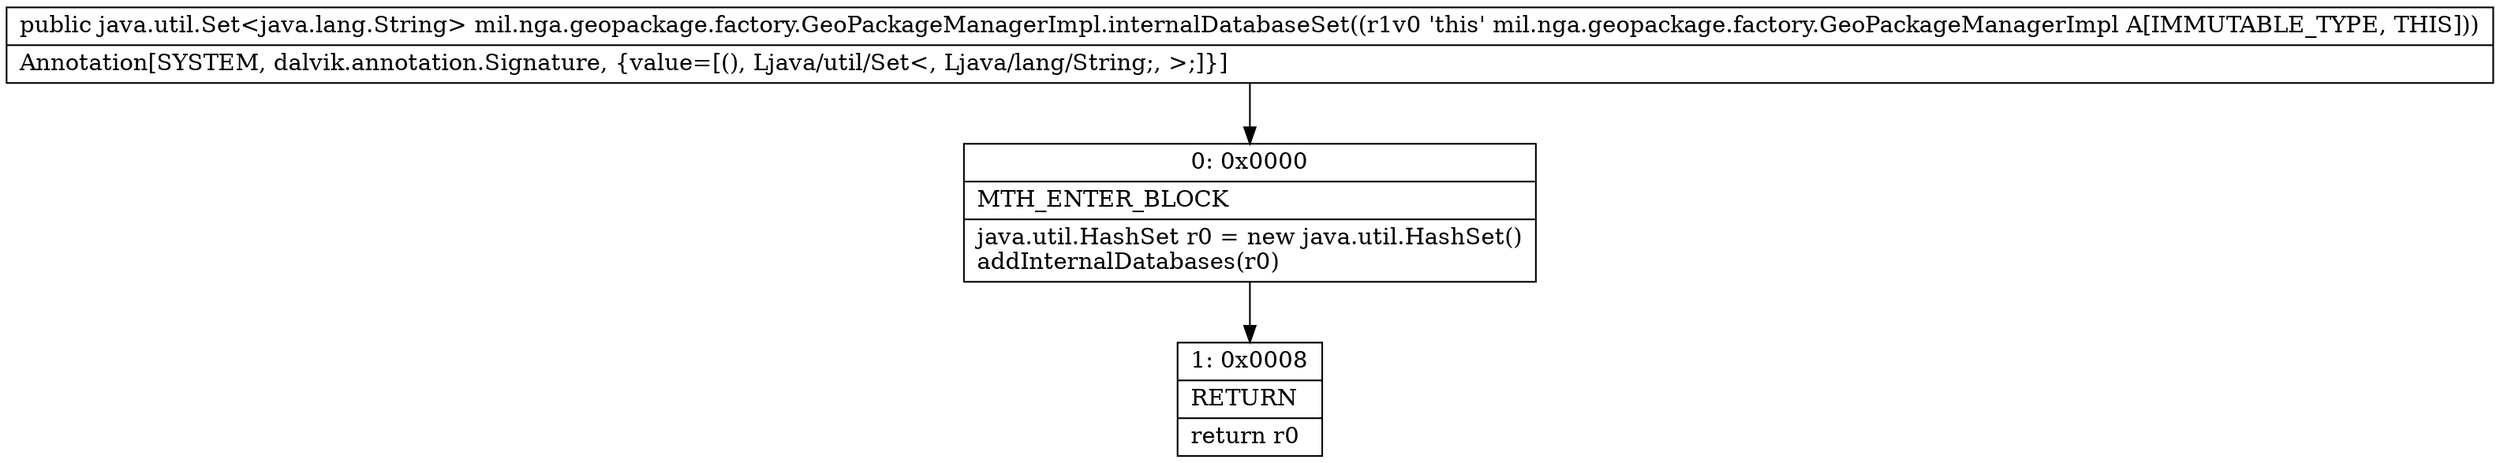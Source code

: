 digraph "CFG formil.nga.geopackage.factory.GeoPackageManagerImpl.internalDatabaseSet()Ljava\/util\/Set;" {
Node_0 [shape=record,label="{0\:\ 0x0000|MTH_ENTER_BLOCK\l|java.util.HashSet r0 = new java.util.HashSet()\laddInternalDatabases(r0)\l}"];
Node_1 [shape=record,label="{1\:\ 0x0008|RETURN\l|return r0\l}"];
MethodNode[shape=record,label="{public java.util.Set\<java.lang.String\> mil.nga.geopackage.factory.GeoPackageManagerImpl.internalDatabaseSet((r1v0 'this' mil.nga.geopackage.factory.GeoPackageManagerImpl A[IMMUTABLE_TYPE, THIS]))  | Annotation[SYSTEM, dalvik.annotation.Signature, \{value=[(), Ljava\/util\/Set\<, Ljava\/lang\/String;, \>;]\}]\l}"];
MethodNode -> Node_0;
Node_0 -> Node_1;
}

